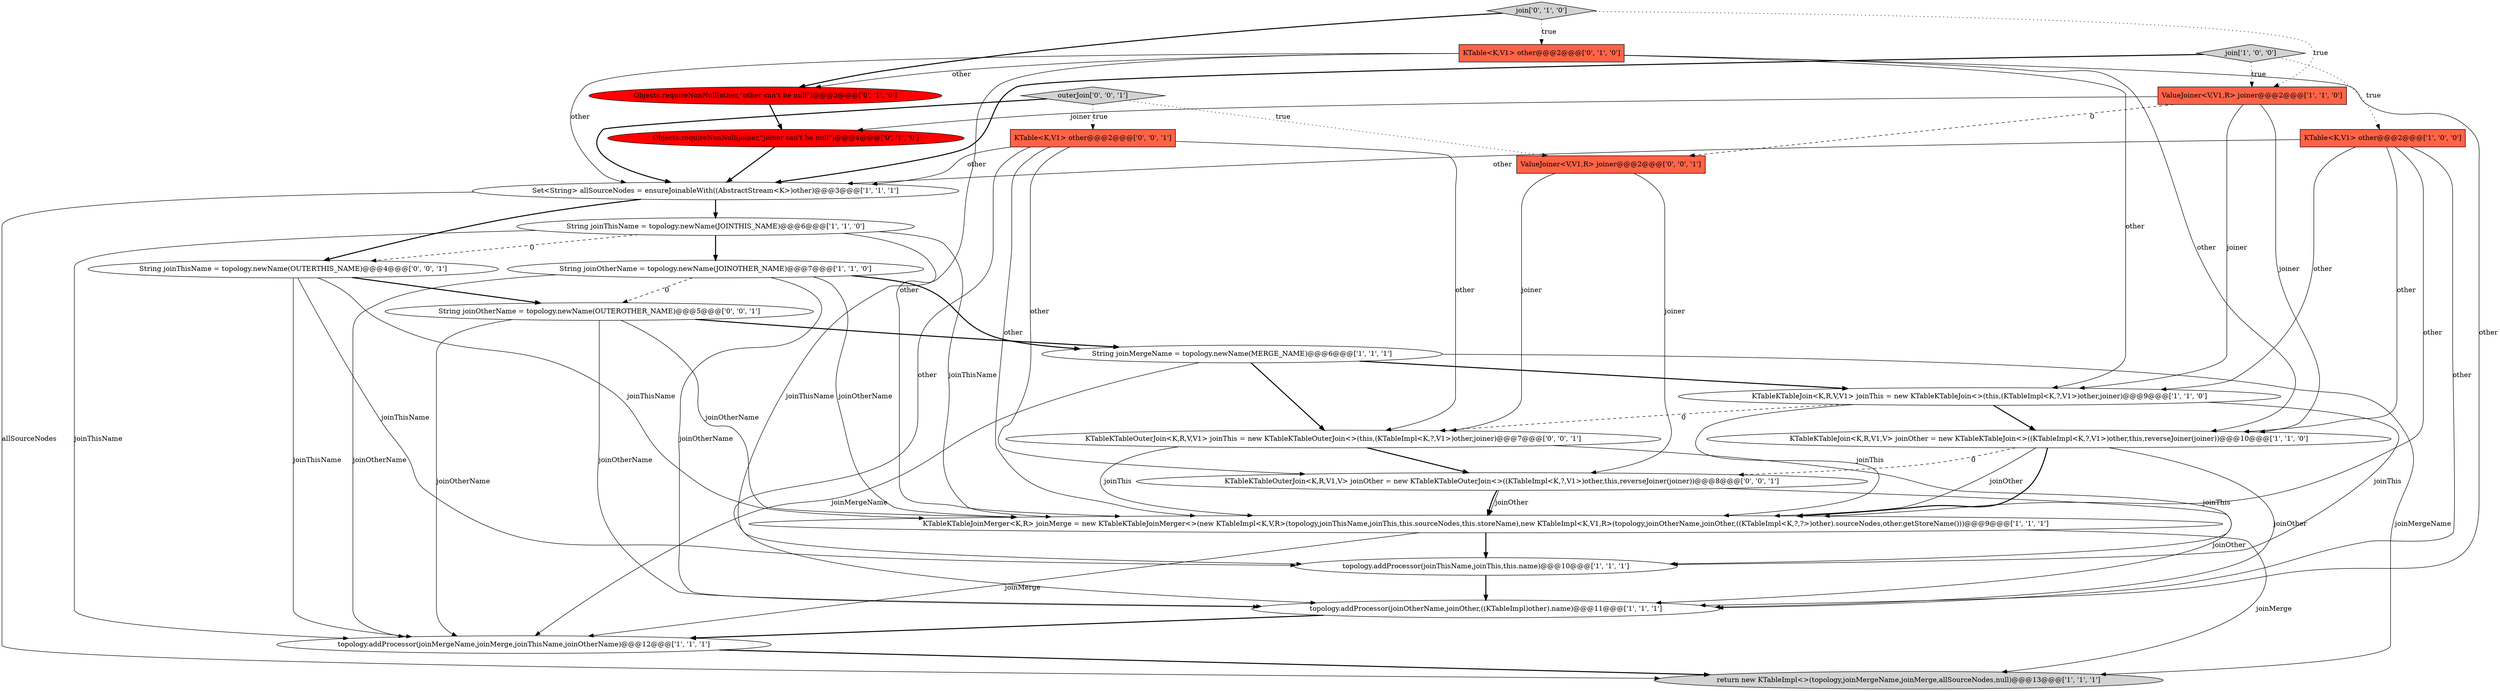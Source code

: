 digraph {
22 [style = filled, label = "ValueJoiner<V,V1,R> joiner@@@2@@@['0', '0', '1']", fillcolor = tomato, shape = box image = "AAA0AAABBB3BBB"];
8 [style = filled, label = "ValueJoiner<V,V1,R> joiner@@@2@@@['1', '1', '0']", fillcolor = tomato, shape = box image = "AAA0AAABBB1BBB"];
7 [style = filled, label = "String joinMergeName = topology.newName(MERGE_NAME)@@@6@@@['1', '1', '1']", fillcolor = white, shape = ellipse image = "AAA0AAABBB1BBB"];
0 [style = filled, label = "String joinOtherName = topology.newName(JOINOTHER_NAME)@@@7@@@['1', '1', '0']", fillcolor = white, shape = ellipse image = "AAA0AAABBB1BBB"];
15 [style = filled, label = "join['0', '1', '0']", fillcolor = lightgray, shape = diamond image = "AAA0AAABBB2BBB"];
11 [style = filled, label = "topology.addProcessor(joinOtherName,joinOther,((KTableImpl)other).name)@@@11@@@['1', '1', '1']", fillcolor = white, shape = ellipse image = "AAA0AAABBB1BBB"];
1 [style = filled, label = "topology.addProcessor(joinThisName,joinThis,this.name)@@@10@@@['1', '1', '1']", fillcolor = white, shape = ellipse image = "AAA0AAABBB1BBB"];
16 [style = filled, label = "KTable<K,V1> other@@@2@@@['0', '1', '0']", fillcolor = tomato, shape = box image = "AAA0AAABBB2BBB"];
14 [style = filled, label = "Objects.requireNonNull(other,\"other can't be null\")@@@3@@@['0', '1', '0']", fillcolor = red, shape = ellipse image = "AAA1AAABBB2BBB"];
20 [style = filled, label = "KTableKTableOuterJoin<K,R,V1,V> joinOther = new KTableKTableOuterJoin<>((KTableImpl<K,?,V1>)other,this,reverseJoiner(joiner))@@@8@@@['0', '0', '1']", fillcolor = white, shape = ellipse image = "AAA0AAABBB3BBB"];
19 [style = filled, label = "KTable<K,V1> other@@@2@@@['0', '0', '1']", fillcolor = tomato, shape = box image = "AAA0AAABBB3BBB"];
17 [style = filled, label = "Objects.requireNonNull(joiner,\"joiner can't be null\")@@@4@@@['0', '1', '0']", fillcolor = red, shape = ellipse image = "AAA1AAABBB2BBB"];
2 [style = filled, label = "topology.addProcessor(joinMergeName,joinMerge,joinThisName,joinOtherName)@@@12@@@['1', '1', '1']", fillcolor = white, shape = ellipse image = "AAA0AAABBB1BBB"];
21 [style = filled, label = "outerJoin['0', '0', '1']", fillcolor = lightgray, shape = diamond image = "AAA0AAABBB3BBB"];
23 [style = filled, label = "KTableKTableOuterJoin<K,R,V,V1> joinThis = new KTableKTableOuterJoin<>(this,(KTableImpl<K,?,V1>)other,joiner)@@@7@@@['0', '0', '1']", fillcolor = white, shape = ellipse image = "AAA0AAABBB3BBB"];
3 [style = filled, label = "String joinThisName = topology.newName(JOINTHIS_NAME)@@@6@@@['1', '1', '0']", fillcolor = white, shape = ellipse image = "AAA0AAABBB1BBB"];
24 [style = filled, label = "String joinThisName = topology.newName(OUTERTHIS_NAME)@@@4@@@['0', '0', '1']", fillcolor = white, shape = ellipse image = "AAA0AAABBB3BBB"];
5 [style = filled, label = "Set<String> allSourceNodes = ensureJoinableWith((AbstractStream<K>)other)@@@3@@@['1', '1', '1']", fillcolor = white, shape = ellipse image = "AAA0AAABBB1BBB"];
9 [style = filled, label = "KTableKTableJoin<K,R,V,V1> joinThis = new KTableKTableJoin<>(this,(KTableImpl<K,?,V1>)other,joiner)@@@9@@@['1', '1', '0']", fillcolor = white, shape = ellipse image = "AAA0AAABBB1BBB"];
13 [style = filled, label = "KTableKTableJoinMerger<K,R> joinMerge = new KTableKTableJoinMerger<>(new KTableImpl<K,V,R>(topology,joinThisName,joinThis,this.sourceNodes,this.storeName),new KTableImpl<K,V1,R>(topology,joinOtherName,joinOther,((KTableImpl<K,?,?>)other).sourceNodes,other.getStoreName()))@@@9@@@['1', '1', '1']", fillcolor = white, shape = ellipse image = "AAA0AAABBB1BBB"];
18 [style = filled, label = "String joinOtherName = topology.newName(OUTEROTHER_NAME)@@@5@@@['0', '0', '1']", fillcolor = white, shape = ellipse image = "AAA0AAABBB3BBB"];
6 [style = filled, label = "join['1', '0', '0']", fillcolor = lightgray, shape = diamond image = "AAA0AAABBB1BBB"];
4 [style = filled, label = "KTable<K,V1> other@@@2@@@['1', '0', '0']", fillcolor = tomato, shape = box image = "AAA0AAABBB1BBB"];
12 [style = filled, label = "return new KTableImpl<>(topology,joinMergeName,joinMerge,allSourceNodes,null)@@@13@@@['1', '1', '1']", fillcolor = lightgray, shape = ellipse image = "AAA0AAABBB1BBB"];
10 [style = filled, label = "KTableKTableJoin<K,R,V1,V> joinOther = new KTableKTableJoin<>((KTableImpl<K,?,V1>)other,this,reverseJoiner(joiner))@@@10@@@['1', '1', '0']", fillcolor = white, shape = ellipse image = "AAA0AAABBB1BBB"];
4->13 [style = solid, label="other"];
5->3 [style = bold, label=""];
0->2 [style = solid, label="joinOtherName"];
4->10 [style = solid, label="other"];
17->5 [style = bold, label=""];
23->20 [style = bold, label=""];
20->13 [style = bold, label=""];
15->14 [style = bold, label=""];
16->14 [style = solid, label="other"];
16->5 [style = solid, label="other"];
19->11 [style = solid, label="other"];
24->2 [style = solid, label="joinThisName"];
20->11 [style = solid, label="joinOther"];
10->11 [style = solid, label="joinOther"];
3->24 [style = dashed, label="0"];
19->13 [style = solid, label="other"];
18->13 [style = solid, label="joinOtherName"];
14->17 [style = bold, label=""];
21->22 [style = dotted, label="true"];
10->13 [style = solid, label="joinOther"];
9->10 [style = bold, label=""];
15->16 [style = dotted, label="true"];
3->2 [style = solid, label="joinThisName"];
23->13 [style = solid, label="joinThis"];
24->18 [style = bold, label=""];
9->23 [style = dashed, label="0"];
11->2 [style = bold, label=""];
13->1 [style = bold, label=""];
0->13 [style = solid, label="joinOtherName"];
19->23 [style = solid, label="other"];
3->0 [style = bold, label=""];
1->11 [style = bold, label=""];
0->7 [style = bold, label=""];
2->12 [style = bold, label=""];
16->9 [style = solid, label="other"];
22->20 [style = solid, label="joiner"];
7->9 [style = bold, label=""];
8->22 [style = dashed, label="0"];
13->12 [style = solid, label="joinMerge"];
21->5 [style = bold, label=""];
6->5 [style = bold, label=""];
4->9 [style = solid, label="other"];
13->2 [style = solid, label="joinMerge"];
15->8 [style = dotted, label="true"];
0->11 [style = solid, label="joinOtherName"];
3->1 [style = solid, label="joinThisName"];
10->13 [style = bold, label=""];
6->4 [style = dotted, label="true"];
6->8 [style = dotted, label="true"];
16->10 [style = solid, label="other"];
8->9 [style = solid, label="joiner"];
8->17 [style = solid, label="joiner"];
20->13 [style = solid, label="joinOther"];
5->12 [style = solid, label="allSourceNodes"];
24->1 [style = solid, label="joinThisName"];
5->24 [style = bold, label=""];
16->13 [style = solid, label="other"];
18->2 [style = solid, label="joinOtherName"];
7->23 [style = bold, label=""];
21->19 [style = dotted, label="true"];
19->20 [style = solid, label="other"];
24->13 [style = solid, label="joinThisName"];
23->1 [style = solid, label="joinThis"];
0->18 [style = dashed, label="0"];
10->20 [style = dashed, label="0"];
18->11 [style = solid, label="joinOtherName"];
9->1 [style = solid, label="joinThis"];
4->5 [style = solid, label="other"];
9->13 [style = solid, label="joinThis"];
18->7 [style = bold, label=""];
3->13 [style = solid, label="joinThisName"];
7->12 [style = solid, label="joinMergeName"];
19->5 [style = solid, label="other"];
16->11 [style = solid, label="other"];
8->10 [style = solid, label="joiner"];
7->2 [style = solid, label="joinMergeName"];
22->23 [style = solid, label="joiner"];
4->11 [style = solid, label="other"];
}
